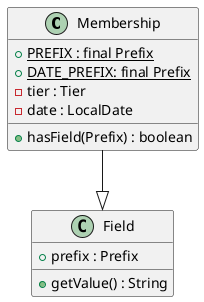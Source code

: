 @startuml

class Membership {
    + {static}PREFIX : final Prefix
    + {static}DATE_PREFIX: final Prefix
    - tier : Tier
    - date : LocalDate

    + hasField(Prefix) : boolean
}

class Field {
    + prefix : Prefix

    + getValue() : String
}

Membership --|> Field

@enduml
